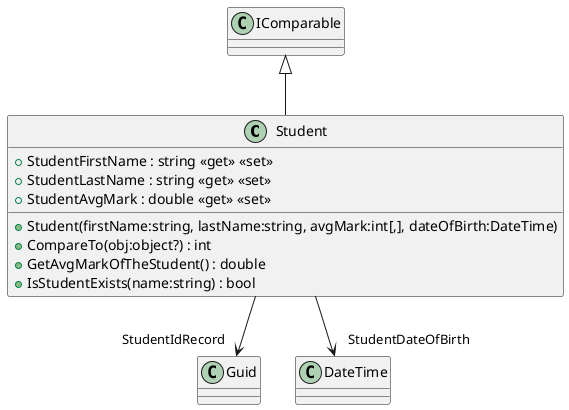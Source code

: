 @startuml
class Student {
    + Student(firstName:string, lastName:string, avgMark:int[,], dateOfBirth:DateTime)
    + StudentFirstName : string <<get>> <<set>>
    + StudentLastName : string <<get>> <<set>>
    + StudentAvgMark : double <<get>> <<set>>
    + CompareTo(obj:object?) : int
    + GetAvgMarkOfTheStudent() : double
    + IsStudentExists(name:string) : bool
}
IComparable <|-- Student
Student --> "StudentIdRecord" Guid
Student --> "StudentDateOfBirth" DateTime
@enduml
